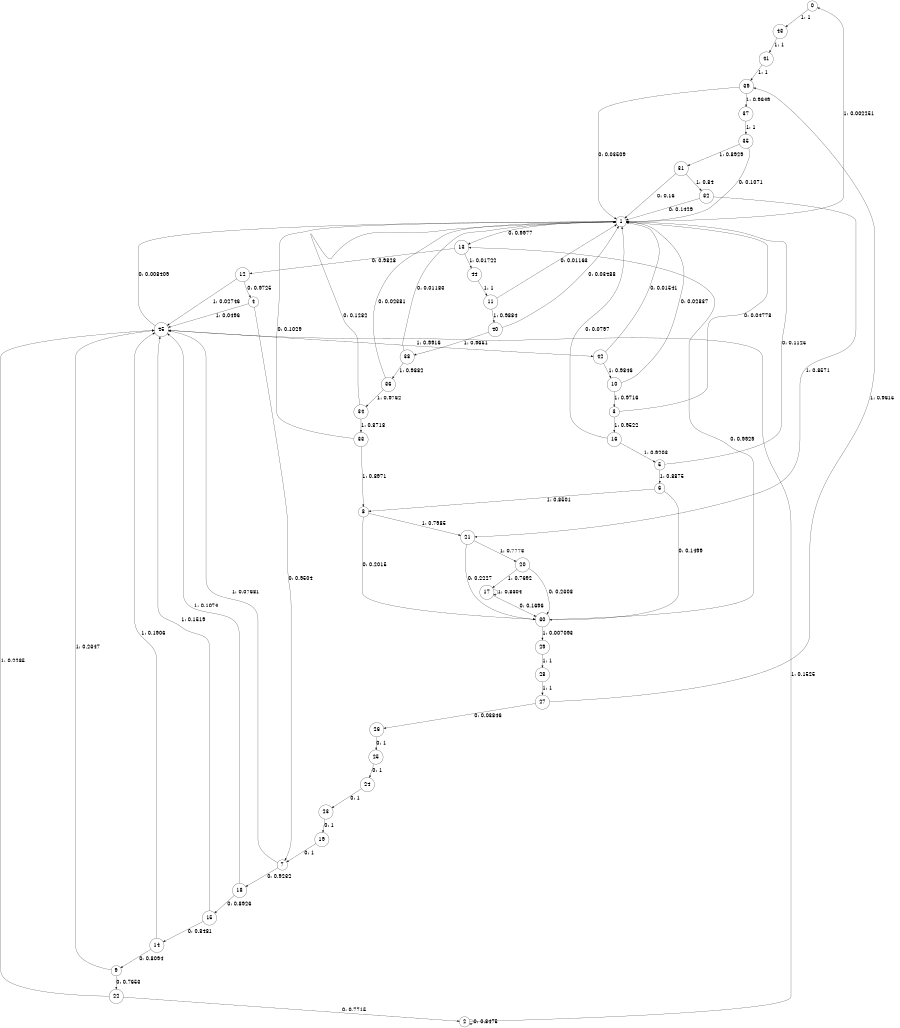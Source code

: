 digraph "ch3_face_source_L12" {
size = "6,8.5";
ratio = "fill";
node [shape = circle];
node [fontsize = 24];
edge [fontsize = 24];
0 -> 43 [label = "1: 1        "];
1 -> 13 [label = "0: 0.9977   "];
1 -> 0 [label = "1: 0.002251  "];
2 -> 2 [label = "0: 0.8475   "];
2 -> 45 [label = "1: 0.1525   "];
3 -> 1 [label = "0: 0.04778  "];
3 -> 16 [label = "1: 0.9522   "];
4 -> 7 [label = "0: 0.9504   "];
4 -> 45 [label = "1: 0.0496   "];
5 -> 1 [label = "0: 0.1125   "];
5 -> 6 [label = "1: 0.8875   "];
6 -> 30 [label = "0: 0.1499   "];
6 -> 8 [label = "1: 0.8501   "];
7 -> 18 [label = "0: 0.9232   "];
7 -> 45 [label = "1: 0.07681  "];
8 -> 30 [label = "0: 0.2015   "];
8 -> 21 [label = "1: 0.7985   "];
9 -> 22 [label = "0: 0.7653   "];
9 -> 45 [label = "1: 0.2347   "];
10 -> 1 [label = "0: 0.02837  "];
10 -> 3 [label = "1: 0.9716   "];
11 -> 1 [label = "0: 0.01163  "];
11 -> 40 [label = "1: 0.9884   "];
12 -> 4 [label = "0: 0.9725   "];
12 -> 45 [label = "1: 0.02746  "];
13 -> 12 [label = "0: 0.9828   "];
13 -> 44 [label = "1: 0.01722  "];
14 -> 9 [label = "0: 0.8094   "];
14 -> 45 [label = "1: 0.1906   "];
15 -> 14 [label = "0: 0.8481   "];
15 -> 45 [label = "1: 0.1519   "];
16 -> 1 [label = "0: 0.0797   "];
16 -> 5 [label = "1: 0.9203   "];
17 -> 30 [label = "0: 0.1696   "];
17 -> 17 [label = "1: 0.8304   "];
18 -> 15 [label = "0: 0.8926   "];
18 -> 45 [label = "1: 0.1074   "];
19 -> 7 [label = "0: 1        "];
20 -> 30 [label = "0: 0.2308   "];
20 -> 17 [label = "1: 0.7692   "];
21 -> 30 [label = "0: 0.2227   "];
21 -> 20 [label = "1: 0.7773   "];
22 -> 2 [label = "0: 0.7715   "];
22 -> 45 [label = "1: 0.2285   "];
23 -> 19 [label = "0: 1        "];
24 -> 23 [label = "0: 1        "];
25 -> 24 [label = "0: 1        "];
26 -> 25 [label = "0: 1        "];
27 -> 26 [label = "0: 0.03846  "];
27 -> 39 [label = "1: 0.9615   "];
28 -> 27 [label = "1: 1        "];
29 -> 28 [label = "1: 1        "];
30 -> 13 [label = "0: 0.9929   "];
30 -> 29 [label = "1: 0.007093  "];
31 -> 1 [label = "0: 0.16     "];
31 -> 32 [label = "1: 0.84     "];
32 -> 1 [label = "0: 0.1429   "];
32 -> 21 [label = "1: 0.8571   "];
33 -> 1 [label = "0: 0.1029   "];
33 -> 8 [label = "1: 0.8971   "];
34 -> 1 [label = "0: 0.1282   "];
34 -> 33 [label = "1: 0.8718   "];
35 -> 1 [label = "0: 0.1071   "];
35 -> 31 [label = "1: 0.8929   "];
36 -> 1 [label = "0: 0.02381  "];
36 -> 34 [label = "1: 0.9762   "];
37 -> 35 [label = "1: 1        "];
38 -> 1 [label = "0: 0.01183  "];
38 -> 36 [label = "1: 0.9882   "];
39 -> 1 [label = "0: 0.03509  "];
39 -> 37 [label = "1: 0.9649   "];
40 -> 1 [label = "0: 0.03488  "];
40 -> 38 [label = "1: 0.9651   "];
41 -> 39 [label = "1: 1        "];
42 -> 1 [label = "0: 0.01541  "];
42 -> 10 [label = "1: 0.9846   "];
43 -> 41 [label = "1: 1        "];
44 -> 11 [label = "1: 1        "];
45 -> 1 [label = "0: 0.008409  "];
45 -> 42 [label = "1: 0.9916   "];
}